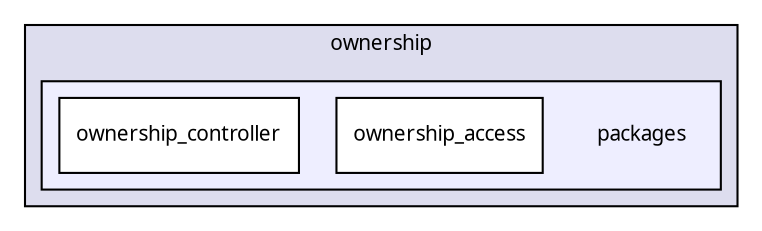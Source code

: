 digraph "packages/permit/packages/ownership/packages/" {
  compound=true
  node [ fontsize="10", fontname="FreeSans.ttf"];
  edge [ labelfontsize="10", labelfontname="FreeSans.ttf"];
  subgraph clusterdir_d690321c123c7979f4548518a3a545c7 {
    graph [ bgcolor="#ddddee", pencolor="black", label="ownership" fontname="FreeSans.ttf", fontsize="10", URL="dir_d690321c123c7979f4548518a3a545c7.html"]
  subgraph clusterdir_39517b307f33866d1f7e71d16b01bbdf {
    graph [ bgcolor="#eeeeff", pencolor="black", label="" URL="dir_39517b307f33866d1f7e71d16b01bbdf.html"];
    dir_39517b307f33866d1f7e71d16b01bbdf [shape=plaintext label="packages"];
    dir_16de12ed7c23a4dae6ba82439728fd18 [shape=box label="ownership_access" color="black" fillcolor="white" style="filled" URL="dir_16de12ed7c23a4dae6ba82439728fd18.html"];
    dir_ad5db3839231f2561279371f5b474a51 [shape=box label="ownership_controller" color="black" fillcolor="white" style="filled" URL="dir_ad5db3839231f2561279371f5b474a51.html"];
  }
  }
}
